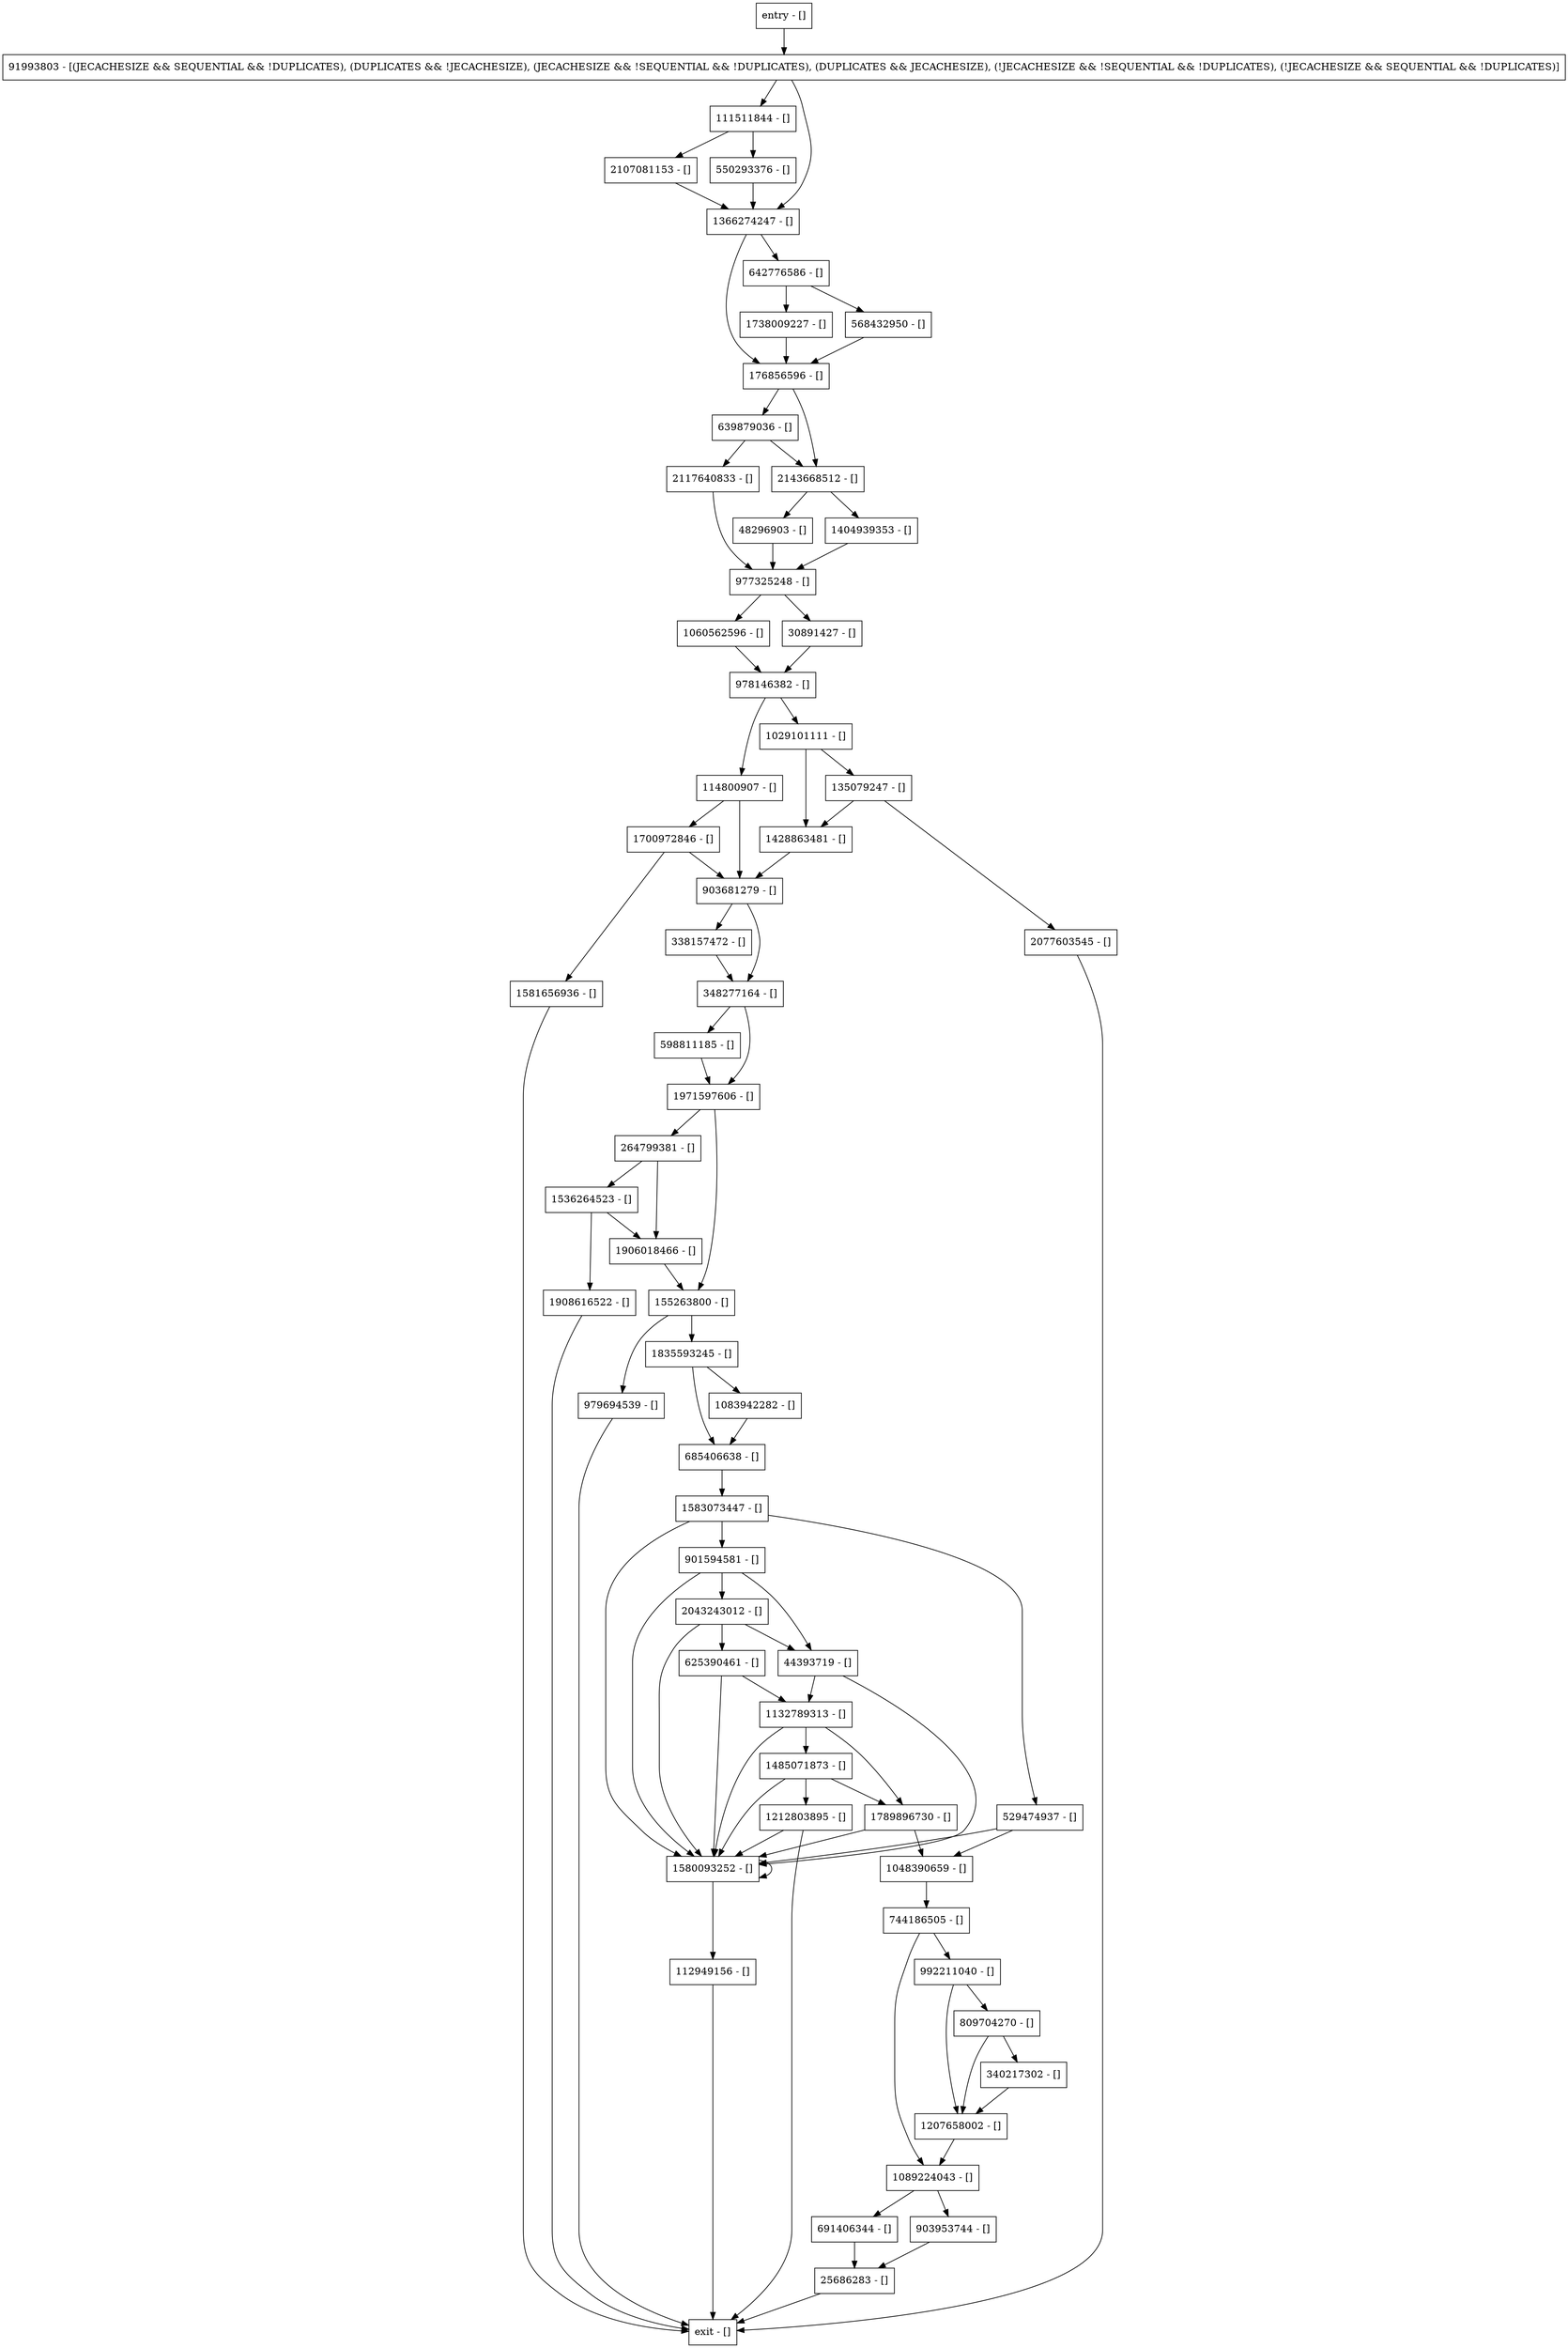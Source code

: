 digraph serialLogWork {
node [shape=record];
112949156 [label="112949156 - []"];
1700972846 [label="1700972846 - []"];
1536264523 [label="1536264523 - []"];
25686283 [label="25686283 - []"];
1089224043 [label="1089224043 - []"];
338157472 [label="338157472 - []"];
625390461 [label="625390461 - []"];
1048390659 [label="1048390659 - []"];
642776586 [label="642776586 - []"];
2117640833 [label="2117640833 - []"];
1083942282 [label="1083942282 - []"];
1060562596 [label="1060562596 - []"];
30891427 [label="30891427 - []"];
550293376 [label="550293376 - []"];
1366274247 [label="1366274247 - []"];
114800907 [label="114800907 - []"];
1971597606 [label="1971597606 - []"];
1906018466 [label="1906018466 - []"];
903681279 [label="903681279 - []"];
598811185 [label="598811185 - []"];
111511844 [label="111511844 - []"];
1580093252 [label="1580093252 - []"];
529474937 [label="529474937 - []"];
977325248 [label="977325248 - []"];
entry [label="entry - []"];
exit [label="exit - []"];
568432950 [label="568432950 - []"];
44393719 [label="44393719 - []"];
1581656936 [label="1581656936 - []"];
809704270 [label="809704270 - []"];
348277164 [label="348277164 - []"];
685406638 [label="685406638 - []"];
1485071873 [label="1485071873 - []"];
979694539 [label="979694539 - []"];
1738009227 [label="1738009227 - []"];
91993803 [label="91993803 - [(JECACHESIZE && SEQUENTIAL && !DUPLICATES), (DUPLICATES && !JECACHESIZE), (JECACHESIZE && !SEQUENTIAL && !DUPLICATES), (DUPLICATES && JECACHESIZE), (!JECACHESIZE && !SEQUENTIAL && !DUPLICATES), (!JECACHESIZE && SEQUENTIAL && !DUPLICATES)]"];
1789896730 [label="1789896730 - []"];
2143668512 [label="2143668512 - []"];
1132789313 [label="1132789313 - []"];
691406344 [label="691406344 - []"];
264799381 [label="264799381 - []"];
2077603545 [label="2077603545 - []"];
135079247 [label="135079247 - []"];
992211040 [label="992211040 - []"];
744186505 [label="744186505 - []"];
340217302 [label="340217302 - []"];
1404939353 [label="1404939353 - []"];
903953744 [label="903953744 - []"];
1207658002 [label="1207658002 - []"];
1583073447 [label="1583073447 - []"];
639879036 [label="639879036 - []"];
901594581 [label="901594581 - []"];
1428863481 [label="1428863481 - []"];
1212803895 [label="1212803895 - []"];
2043243012 [label="2043243012 - []"];
176856596 [label="176856596 - []"];
1835593245 [label="1835593245 - []"];
48296903 [label="48296903 - []"];
1908616522 [label="1908616522 - []"];
2107081153 [label="2107081153 - []"];
978146382 [label="978146382 - []"];
1029101111 [label="1029101111 - []"];
155263800 [label="155263800 - []"];
entry;
exit;
112949156 -> exit;
1700972846 -> 1581656936;
1700972846 -> 903681279;
1536264523 -> 1906018466;
1536264523 -> 1908616522;
25686283 -> exit;
1089224043 -> 903953744;
1089224043 -> 691406344;
338157472 -> 348277164;
625390461 -> 1132789313;
625390461 -> 1580093252;
1048390659 -> 744186505;
642776586 -> 568432950;
642776586 -> 1738009227;
2117640833 -> 977325248;
1083942282 -> 685406638;
1060562596 -> 978146382;
30891427 -> 978146382;
550293376 -> 1366274247;
1366274247 -> 176856596;
1366274247 -> 642776586;
114800907 -> 1700972846;
114800907 -> 903681279;
1971597606 -> 264799381;
1971597606 -> 155263800;
1906018466 -> 155263800;
903681279 -> 338157472;
903681279 -> 348277164;
598811185 -> 1971597606;
111511844 -> 550293376;
111511844 -> 2107081153;
1580093252 -> 112949156;
1580093252 -> 1580093252;
529474937 -> 1580093252;
529474937 -> 1048390659;
977325248 -> 1060562596;
977325248 -> 30891427;
entry -> 91993803;
568432950 -> 176856596;
44393719 -> 1132789313;
44393719 -> 1580093252;
1581656936 -> exit;
809704270 -> 340217302;
809704270 -> 1207658002;
348277164 -> 1971597606;
348277164 -> 598811185;
685406638 -> 1583073447;
1485071873 -> 1212803895;
1485071873 -> 1789896730;
1485071873 -> 1580093252;
979694539 -> exit;
1738009227 -> 176856596;
91993803 -> 111511844;
91993803 -> 1366274247;
1789896730 -> 1580093252;
1789896730 -> 1048390659;
2143668512 -> 1404939353;
2143668512 -> 48296903;
1132789313 -> 1485071873;
1132789313 -> 1789896730;
1132789313 -> 1580093252;
691406344 -> 25686283;
264799381 -> 1906018466;
264799381 -> 1536264523;
2077603545 -> exit;
135079247 -> 1428863481;
135079247 -> 2077603545;
992211040 -> 1207658002;
992211040 -> 809704270;
744186505 -> 1089224043;
744186505 -> 992211040;
340217302 -> 1207658002;
1404939353 -> 977325248;
903953744 -> 25686283;
1207658002 -> 1089224043;
1583073447 -> 901594581;
1583073447 -> 1580093252;
1583073447 -> 529474937;
639879036 -> 2117640833;
639879036 -> 2143668512;
901594581 -> 44393719;
901594581 -> 2043243012;
901594581 -> 1580093252;
1428863481 -> 903681279;
1212803895 -> exit;
1212803895 -> 1580093252;
2043243012 -> 44393719;
2043243012 -> 625390461;
2043243012 -> 1580093252;
176856596 -> 2143668512;
176856596 -> 639879036;
1835593245 -> 685406638;
1835593245 -> 1083942282;
48296903 -> 977325248;
1908616522 -> exit;
2107081153 -> 1366274247;
978146382 -> 114800907;
978146382 -> 1029101111;
1029101111 -> 1428863481;
1029101111 -> 135079247;
155263800 -> 979694539;
155263800 -> 1835593245;
}
